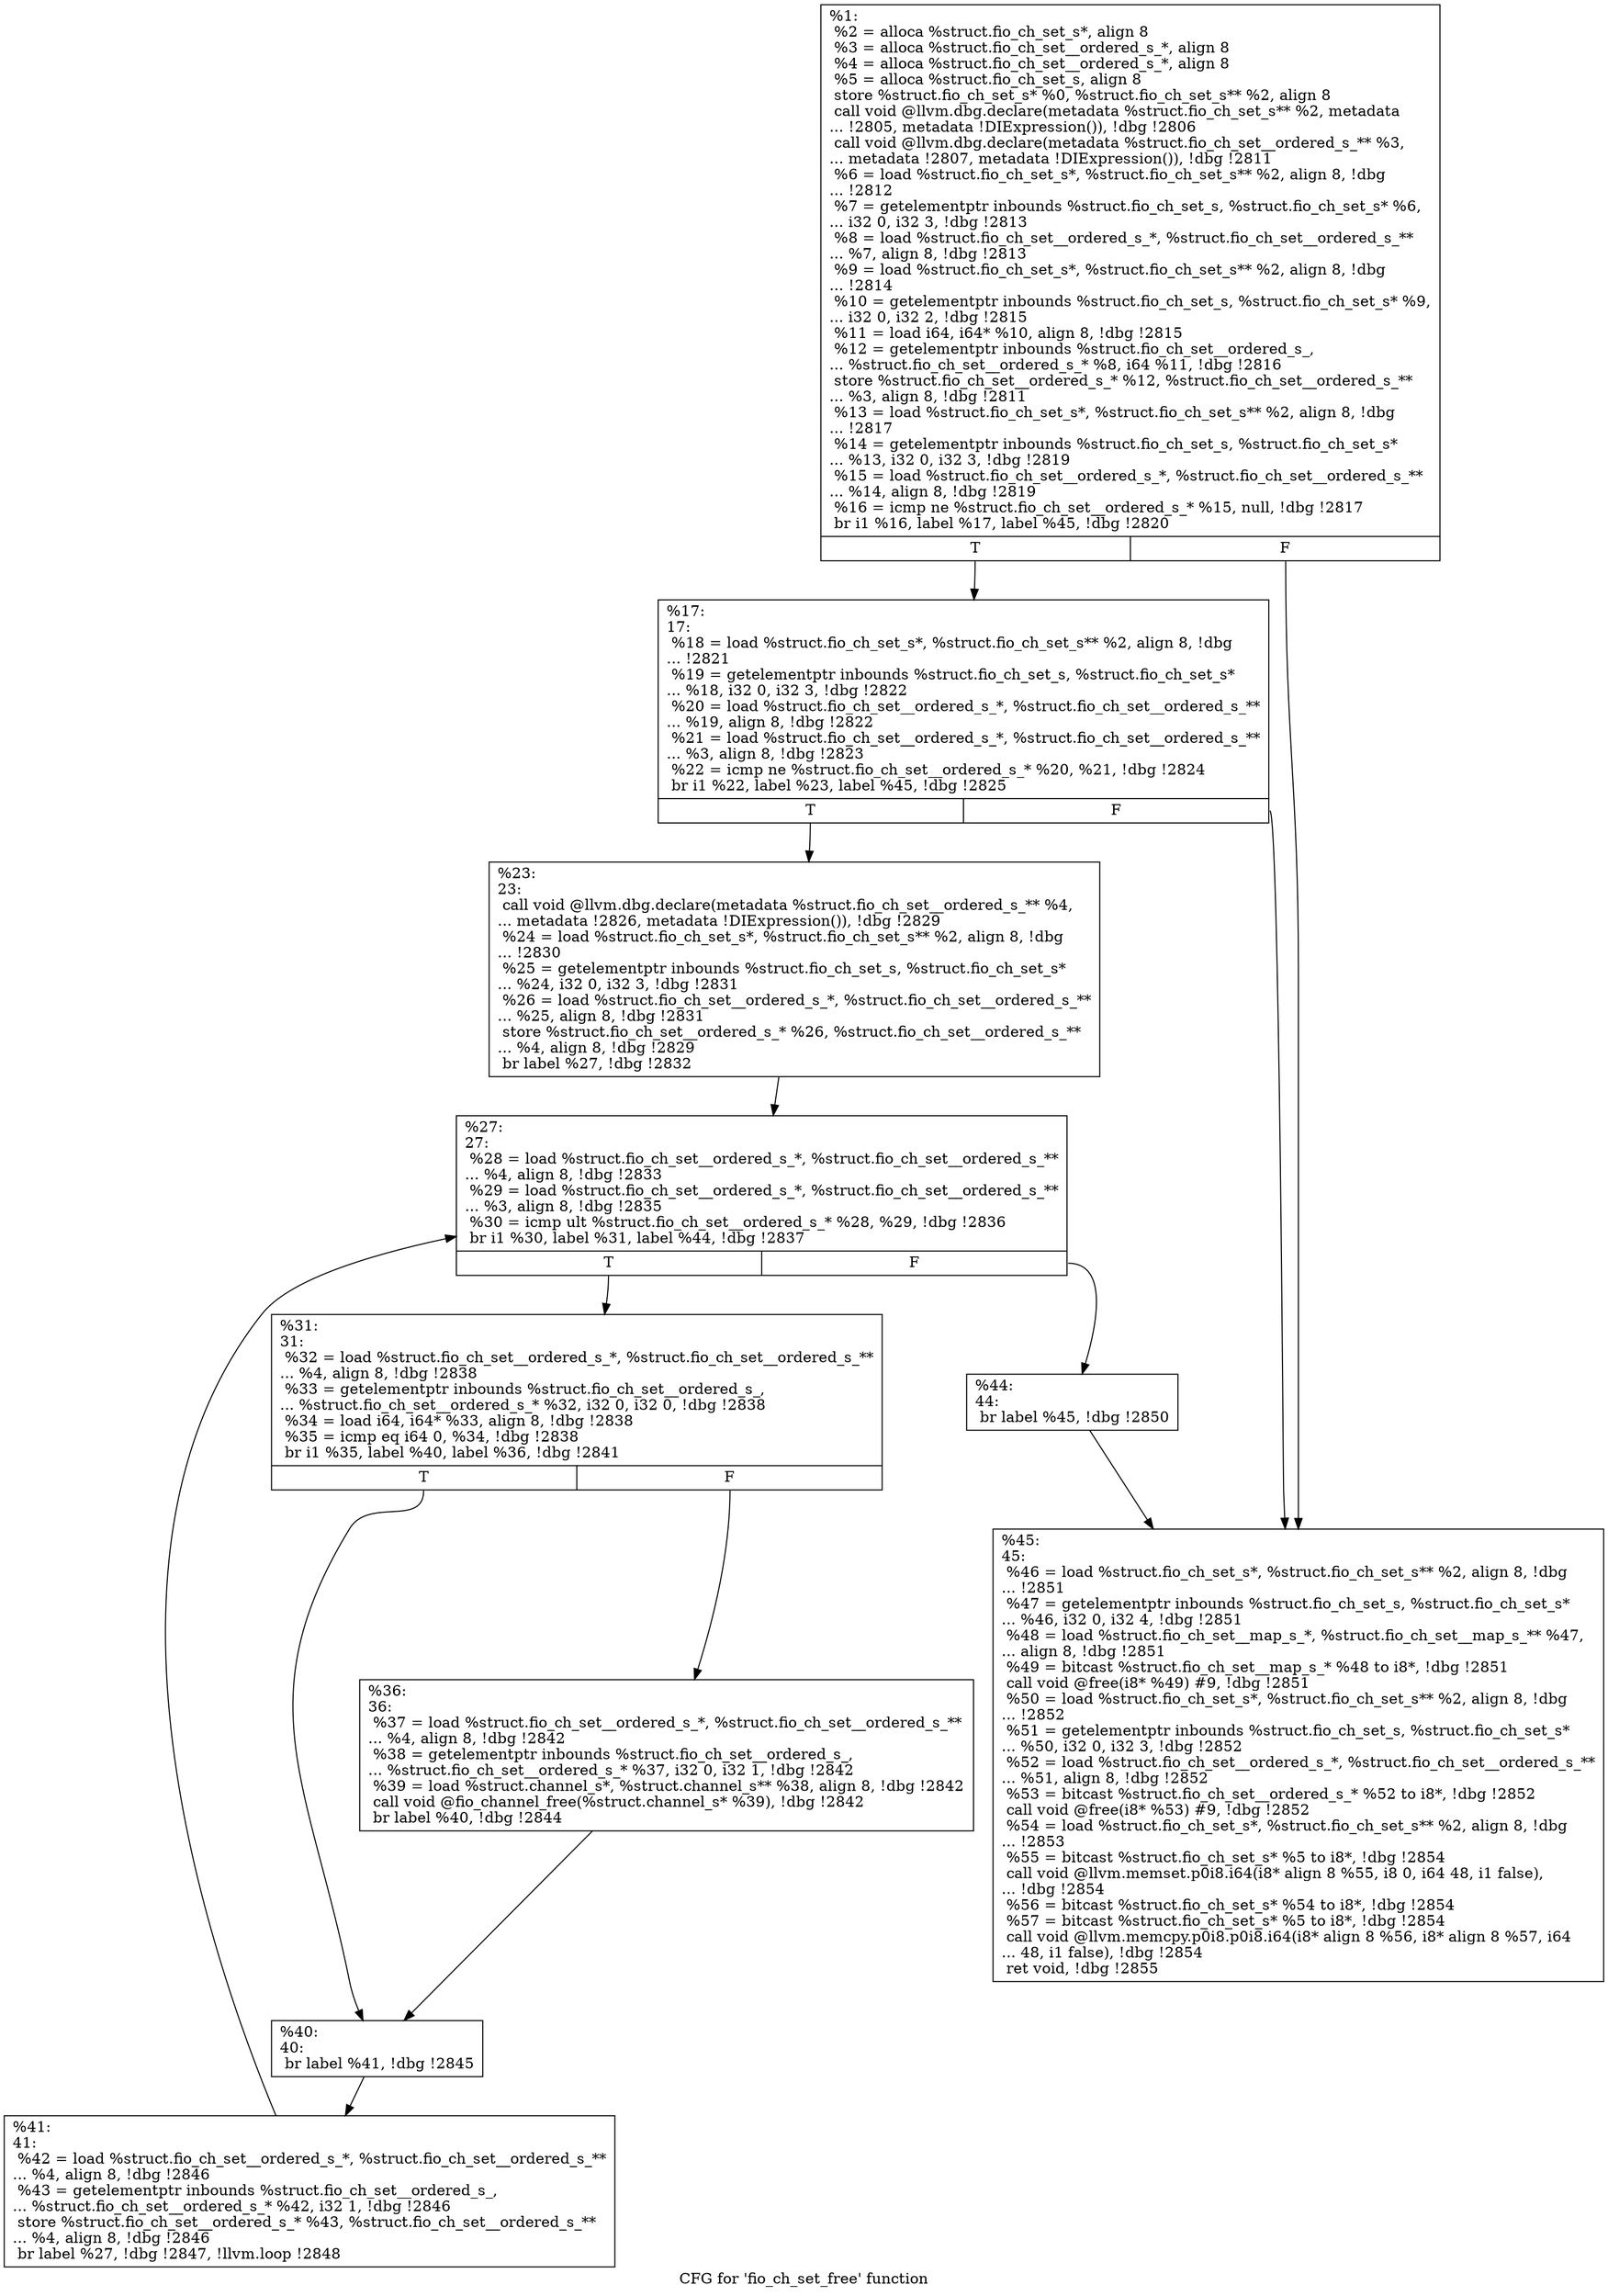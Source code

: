 digraph "CFG for 'fio_ch_set_free' function" {
	label="CFG for 'fio_ch_set_free' function";

	Node0x556851444920 [shape=record,label="{%1:\l  %2 = alloca %struct.fio_ch_set_s*, align 8\l  %3 = alloca %struct.fio_ch_set__ordered_s_*, align 8\l  %4 = alloca %struct.fio_ch_set__ordered_s_*, align 8\l  %5 = alloca %struct.fio_ch_set_s, align 8\l  store %struct.fio_ch_set_s* %0, %struct.fio_ch_set_s** %2, align 8\l  call void @llvm.dbg.declare(metadata %struct.fio_ch_set_s** %2, metadata\l... !2805, metadata !DIExpression()), !dbg !2806\l  call void @llvm.dbg.declare(metadata %struct.fio_ch_set__ordered_s_** %3,\l... metadata !2807, metadata !DIExpression()), !dbg !2811\l  %6 = load %struct.fio_ch_set_s*, %struct.fio_ch_set_s** %2, align 8, !dbg\l... !2812\l  %7 = getelementptr inbounds %struct.fio_ch_set_s, %struct.fio_ch_set_s* %6,\l... i32 0, i32 3, !dbg !2813\l  %8 = load %struct.fio_ch_set__ordered_s_*, %struct.fio_ch_set__ordered_s_**\l... %7, align 8, !dbg !2813\l  %9 = load %struct.fio_ch_set_s*, %struct.fio_ch_set_s** %2, align 8, !dbg\l... !2814\l  %10 = getelementptr inbounds %struct.fio_ch_set_s, %struct.fio_ch_set_s* %9,\l... i32 0, i32 2, !dbg !2815\l  %11 = load i64, i64* %10, align 8, !dbg !2815\l  %12 = getelementptr inbounds %struct.fio_ch_set__ordered_s_,\l... %struct.fio_ch_set__ordered_s_* %8, i64 %11, !dbg !2816\l  store %struct.fio_ch_set__ordered_s_* %12, %struct.fio_ch_set__ordered_s_**\l... %3, align 8, !dbg !2811\l  %13 = load %struct.fio_ch_set_s*, %struct.fio_ch_set_s** %2, align 8, !dbg\l... !2817\l  %14 = getelementptr inbounds %struct.fio_ch_set_s, %struct.fio_ch_set_s*\l... %13, i32 0, i32 3, !dbg !2819\l  %15 = load %struct.fio_ch_set__ordered_s_*, %struct.fio_ch_set__ordered_s_**\l... %14, align 8, !dbg !2819\l  %16 = icmp ne %struct.fio_ch_set__ordered_s_* %15, null, !dbg !2817\l  br i1 %16, label %17, label %45, !dbg !2820\l|{<s0>T|<s1>F}}"];
	Node0x556851444920:s0 -> Node0x55685144c980;
	Node0x556851444920:s1 -> Node0x55685144cc90;
	Node0x55685144c980 [shape=record,label="{%17:\l17:                                               \l  %18 = load %struct.fio_ch_set_s*, %struct.fio_ch_set_s** %2, align 8, !dbg\l... !2821\l  %19 = getelementptr inbounds %struct.fio_ch_set_s, %struct.fio_ch_set_s*\l... %18, i32 0, i32 3, !dbg !2822\l  %20 = load %struct.fio_ch_set__ordered_s_*, %struct.fio_ch_set__ordered_s_**\l... %19, align 8, !dbg !2822\l  %21 = load %struct.fio_ch_set__ordered_s_*, %struct.fio_ch_set__ordered_s_**\l... %3, align 8, !dbg !2823\l  %22 = icmp ne %struct.fio_ch_set__ordered_s_* %20, %21, !dbg !2824\l  br i1 %22, label %23, label %45, !dbg !2825\l|{<s0>T|<s1>F}}"];
	Node0x55685144c980:s0 -> Node0x55685144ca60;
	Node0x55685144c980:s1 -> Node0x55685144cc90;
	Node0x55685144ca60 [shape=record,label="{%23:\l23:                                               \l  call void @llvm.dbg.declare(metadata %struct.fio_ch_set__ordered_s_** %4,\l... metadata !2826, metadata !DIExpression()), !dbg !2829\l  %24 = load %struct.fio_ch_set_s*, %struct.fio_ch_set_s** %2, align 8, !dbg\l... !2830\l  %25 = getelementptr inbounds %struct.fio_ch_set_s, %struct.fio_ch_set_s*\l... %24, i32 0, i32 3, !dbg !2831\l  %26 = load %struct.fio_ch_set__ordered_s_*, %struct.fio_ch_set__ordered_s_**\l... %25, align 8, !dbg !2831\l  store %struct.fio_ch_set__ordered_s_* %26, %struct.fio_ch_set__ordered_s_**\l... %4, align 8, !dbg !2829\l  br label %27, !dbg !2832\l}"];
	Node0x55685144ca60 -> Node0x55685144cab0;
	Node0x55685144cab0 [shape=record,label="{%27:\l27:                                               \l  %28 = load %struct.fio_ch_set__ordered_s_*, %struct.fio_ch_set__ordered_s_**\l... %4, align 8, !dbg !2833\l  %29 = load %struct.fio_ch_set__ordered_s_*, %struct.fio_ch_set__ordered_s_**\l... %3, align 8, !dbg !2835\l  %30 = icmp ult %struct.fio_ch_set__ordered_s_* %28, %29, !dbg !2836\l  br i1 %30, label %31, label %44, !dbg !2837\l|{<s0>T|<s1>F}}"];
	Node0x55685144cab0:s0 -> Node0x55685144cb00;
	Node0x55685144cab0:s1 -> Node0x55685144cc40;
	Node0x55685144cb00 [shape=record,label="{%31:\l31:                                               \l  %32 = load %struct.fio_ch_set__ordered_s_*, %struct.fio_ch_set__ordered_s_**\l... %4, align 8, !dbg !2838\l  %33 = getelementptr inbounds %struct.fio_ch_set__ordered_s_,\l... %struct.fio_ch_set__ordered_s_* %32, i32 0, i32 0, !dbg !2838\l  %34 = load i64, i64* %33, align 8, !dbg !2838\l  %35 = icmp eq i64 0, %34, !dbg !2838\l  br i1 %35, label %40, label %36, !dbg !2841\l|{<s0>T|<s1>F}}"];
	Node0x55685144cb00:s0 -> Node0x55685144cba0;
	Node0x55685144cb00:s1 -> Node0x55685144cb50;
	Node0x55685144cb50 [shape=record,label="{%36:\l36:                                               \l  %37 = load %struct.fio_ch_set__ordered_s_*, %struct.fio_ch_set__ordered_s_**\l... %4, align 8, !dbg !2842\l  %38 = getelementptr inbounds %struct.fio_ch_set__ordered_s_,\l... %struct.fio_ch_set__ordered_s_* %37, i32 0, i32 1, !dbg !2842\l  %39 = load %struct.channel_s*, %struct.channel_s** %38, align 8, !dbg !2842\l  call void @fio_channel_free(%struct.channel_s* %39), !dbg !2842\l  br label %40, !dbg !2844\l}"];
	Node0x55685144cb50 -> Node0x55685144cba0;
	Node0x55685144cba0 [shape=record,label="{%40:\l40:                                               \l  br label %41, !dbg !2845\l}"];
	Node0x55685144cba0 -> Node0x55685144cbf0;
	Node0x55685144cbf0 [shape=record,label="{%41:\l41:                                               \l  %42 = load %struct.fio_ch_set__ordered_s_*, %struct.fio_ch_set__ordered_s_**\l... %4, align 8, !dbg !2846\l  %43 = getelementptr inbounds %struct.fio_ch_set__ordered_s_,\l... %struct.fio_ch_set__ordered_s_* %42, i32 1, !dbg !2846\l  store %struct.fio_ch_set__ordered_s_* %43, %struct.fio_ch_set__ordered_s_**\l... %4, align 8, !dbg !2846\l  br label %27, !dbg !2847, !llvm.loop !2848\l}"];
	Node0x55685144cbf0 -> Node0x55685144cab0;
	Node0x55685144cc40 [shape=record,label="{%44:\l44:                                               \l  br label %45, !dbg !2850\l}"];
	Node0x55685144cc40 -> Node0x55685144cc90;
	Node0x55685144cc90 [shape=record,label="{%45:\l45:                                               \l  %46 = load %struct.fio_ch_set_s*, %struct.fio_ch_set_s** %2, align 8, !dbg\l... !2851\l  %47 = getelementptr inbounds %struct.fio_ch_set_s, %struct.fio_ch_set_s*\l... %46, i32 0, i32 4, !dbg !2851\l  %48 = load %struct.fio_ch_set__map_s_*, %struct.fio_ch_set__map_s_** %47,\l... align 8, !dbg !2851\l  %49 = bitcast %struct.fio_ch_set__map_s_* %48 to i8*, !dbg !2851\l  call void @free(i8* %49) #9, !dbg !2851\l  %50 = load %struct.fio_ch_set_s*, %struct.fio_ch_set_s** %2, align 8, !dbg\l... !2852\l  %51 = getelementptr inbounds %struct.fio_ch_set_s, %struct.fio_ch_set_s*\l... %50, i32 0, i32 3, !dbg !2852\l  %52 = load %struct.fio_ch_set__ordered_s_*, %struct.fio_ch_set__ordered_s_**\l... %51, align 8, !dbg !2852\l  %53 = bitcast %struct.fio_ch_set__ordered_s_* %52 to i8*, !dbg !2852\l  call void @free(i8* %53) #9, !dbg !2852\l  %54 = load %struct.fio_ch_set_s*, %struct.fio_ch_set_s** %2, align 8, !dbg\l... !2853\l  %55 = bitcast %struct.fio_ch_set_s* %5 to i8*, !dbg !2854\l  call void @llvm.memset.p0i8.i64(i8* align 8 %55, i8 0, i64 48, i1 false),\l... !dbg !2854\l  %56 = bitcast %struct.fio_ch_set_s* %54 to i8*, !dbg !2854\l  %57 = bitcast %struct.fio_ch_set_s* %5 to i8*, !dbg !2854\l  call void @llvm.memcpy.p0i8.p0i8.i64(i8* align 8 %56, i8* align 8 %57, i64\l... 48, i1 false), !dbg !2854\l  ret void, !dbg !2855\l}"];
}
